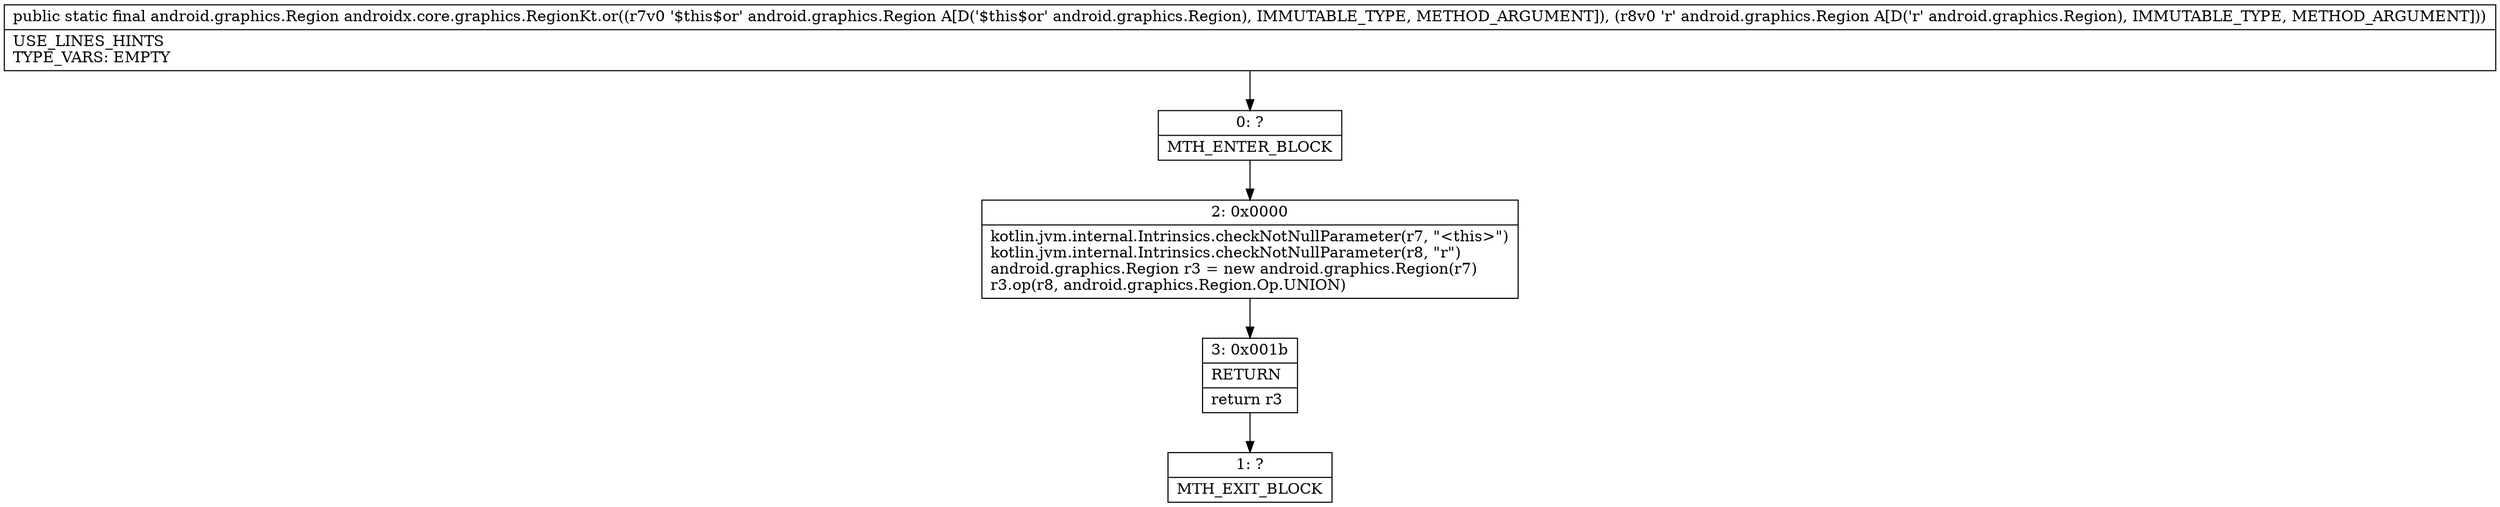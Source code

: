 digraph "CFG forandroidx.core.graphics.RegionKt.or(Landroid\/graphics\/Region;Landroid\/graphics\/Region;)Landroid\/graphics\/Region;" {
Node_0 [shape=record,label="{0\:\ ?|MTH_ENTER_BLOCK\l}"];
Node_2 [shape=record,label="{2\:\ 0x0000|kotlin.jvm.internal.Intrinsics.checkNotNullParameter(r7, \"\<this\>\")\lkotlin.jvm.internal.Intrinsics.checkNotNullParameter(r8, \"r\")\landroid.graphics.Region r3 = new android.graphics.Region(r7)\lr3.op(r8, android.graphics.Region.Op.UNION)\l}"];
Node_3 [shape=record,label="{3\:\ 0x001b|RETURN\l|return r3\l}"];
Node_1 [shape=record,label="{1\:\ ?|MTH_EXIT_BLOCK\l}"];
MethodNode[shape=record,label="{public static final android.graphics.Region androidx.core.graphics.RegionKt.or((r7v0 '$this$or' android.graphics.Region A[D('$this$or' android.graphics.Region), IMMUTABLE_TYPE, METHOD_ARGUMENT]), (r8v0 'r' android.graphics.Region A[D('r' android.graphics.Region), IMMUTABLE_TYPE, METHOD_ARGUMENT]))  | USE_LINES_HINTS\lTYPE_VARS: EMPTY\l}"];
MethodNode -> Node_0;Node_0 -> Node_2;
Node_2 -> Node_3;
Node_3 -> Node_1;
}

